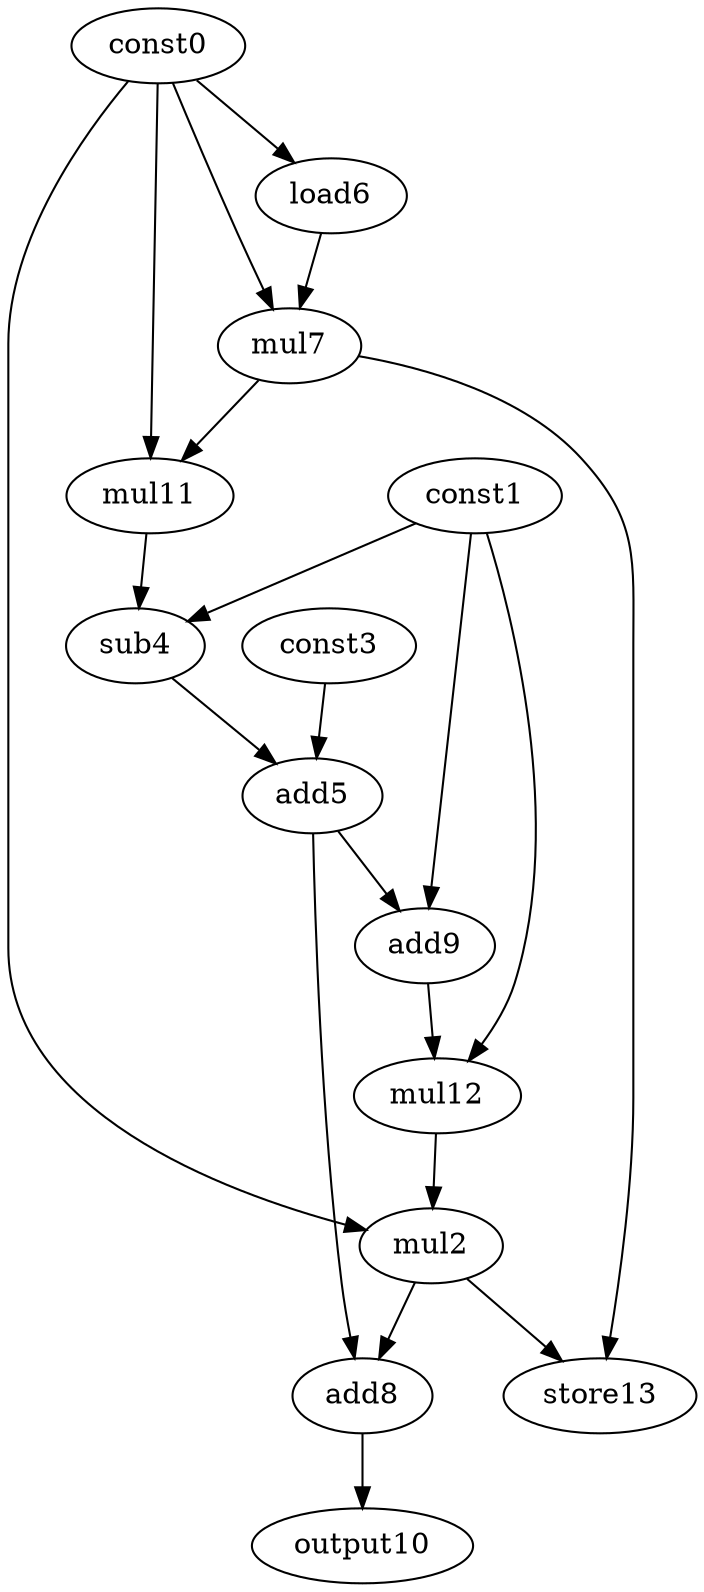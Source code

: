digraph G { 
const0[opcode=const]; 
const1[opcode=const]; 
mul2[opcode=mul]; 
const3[opcode=const]; 
sub4[opcode=sub]; 
add5[opcode=add]; 
load6[opcode=load]; 
mul7[opcode=mul]; 
add8[opcode=add]; 
add9[opcode=add]; 
output10[opcode=output]; 
mul11[opcode=mul]; 
mul12[opcode=mul]; 
store13[opcode=store]; 
const0->load6[operand=0];
const0->mul7[operand=0];
load6->mul7[operand=1];
const0->mul11[operand=0];
mul7->mul11[operand=1];
const1->sub4[operand=0];
mul11->sub4[operand=1];
const3->add5[operand=0];
sub4->add5[operand=1];
const1->add9[operand=0];
add5->add9[operand=1];
const1->mul12[operand=0];
add9->mul12[operand=1];
const0->mul2[operand=0];
mul12->mul2[operand=1];
mul2->add8[operand=0];
add5->add8[operand=1];
mul2->store13[operand=0];
mul7->store13[operand=1];
add8->output10[operand=0];
}
